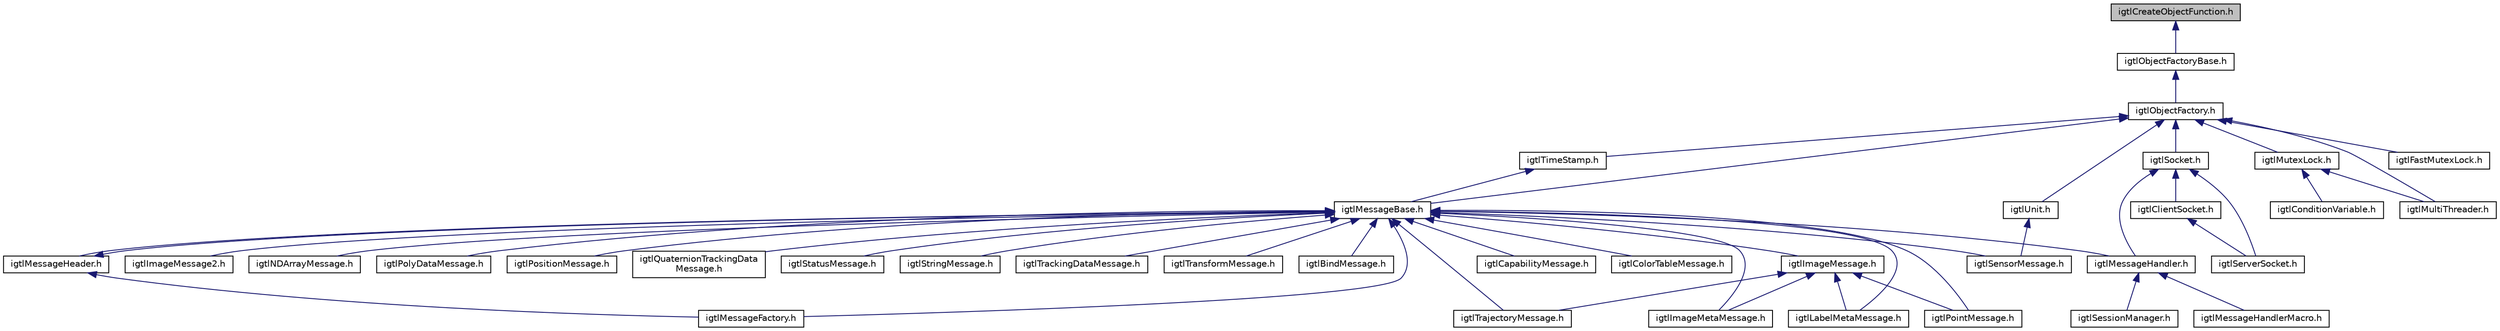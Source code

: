 digraph "igtlCreateObjectFunction.h"
{
  edge [fontname="Helvetica",fontsize="10",labelfontname="Helvetica",labelfontsize="10"];
  node [fontname="Helvetica",fontsize="10",shape=record];
  Node1 [label="igtlCreateObjectFunction.h",height=0.2,width=0.4,color="black", fillcolor="grey75", style="filled", fontcolor="black"];
  Node1 -> Node2 [dir="back",color="midnightblue",fontsize="10",style="solid",fontname="Helvetica"];
  Node2 [label="igtlObjectFactoryBase.h",height=0.2,width=0.4,color="black", fillcolor="white", style="filled",URL="$igtlObjectFactoryBase_8h.html"];
  Node2 -> Node3 [dir="back",color="midnightblue",fontsize="10",style="solid",fontname="Helvetica"];
  Node3 [label="igtlObjectFactory.h",height=0.2,width=0.4,color="black", fillcolor="white", style="filled",URL="$igtlObjectFactory_8h.html"];
  Node3 -> Node4 [dir="back",color="midnightblue",fontsize="10",style="solid",fontname="Helvetica"];
  Node4 [label="igtlMessageBase.h",height=0.2,width=0.4,color="black", fillcolor="white", style="filled",URL="$igtlMessageBase_8h.html"];
  Node4 -> Node5 [dir="back",color="midnightblue",fontsize="10",style="solid",fontname="Helvetica"];
  Node5 [label="igtlBindMessage.h",height=0.2,width=0.4,color="black", fillcolor="white", style="filled",URL="$igtlBindMessage_8h.html"];
  Node4 -> Node6 [dir="back",color="midnightblue",fontsize="10",style="solid",fontname="Helvetica"];
  Node6 [label="igtlMessageHeader.h",height=0.2,width=0.4,color="black", fillcolor="white", style="filled",URL="$igtlMessageHeader_8h.html"];
  Node6 -> Node4 [dir="back",color="midnightblue",fontsize="10",style="solid",fontname="Helvetica"];
  Node6 -> Node7 [dir="back",color="midnightblue",fontsize="10",style="solid",fontname="Helvetica"];
  Node7 [label="igtlMessageFactory.h",height=0.2,width=0.4,color="black", fillcolor="white", style="filled",URL="$igtlMessageFactory_8h.html"];
  Node4 -> Node8 [dir="back",color="midnightblue",fontsize="10",style="solid",fontname="Helvetica"];
  Node8 [label="igtlCapabilityMessage.h",height=0.2,width=0.4,color="black", fillcolor="white", style="filled",URL="$igtlCapabilityMessage_8h.html"];
  Node4 -> Node9 [dir="back",color="midnightblue",fontsize="10",style="solid",fontname="Helvetica"];
  Node9 [label="igtlColorTableMessage.h",height=0.2,width=0.4,color="black", fillcolor="white", style="filled",URL="$igtlColorTableMessage_8h.html"];
  Node4 -> Node10 [dir="back",color="midnightblue",fontsize="10",style="solid",fontname="Helvetica"];
  Node10 [label="igtlImageMessage.h",height=0.2,width=0.4,color="black", fillcolor="white", style="filled",URL="$igtlImageMessage_8h.html"];
  Node10 -> Node11 [dir="back",color="midnightblue",fontsize="10",style="solid",fontname="Helvetica"];
  Node11 [label="igtlImageMetaMessage.h",height=0.2,width=0.4,color="black", fillcolor="white", style="filled",URL="$igtlImageMetaMessage_8h.html"];
  Node10 -> Node12 [dir="back",color="midnightblue",fontsize="10",style="solid",fontname="Helvetica"];
  Node12 [label="igtlLabelMetaMessage.h",height=0.2,width=0.4,color="black", fillcolor="white", style="filled",URL="$igtlLabelMetaMessage_8h.html"];
  Node10 -> Node13 [dir="back",color="midnightblue",fontsize="10",style="solid",fontname="Helvetica"];
  Node13 [label="igtlPointMessage.h",height=0.2,width=0.4,color="black", fillcolor="white", style="filled",URL="$igtlPointMessage_8h.html"];
  Node10 -> Node14 [dir="back",color="midnightblue",fontsize="10",style="solid",fontname="Helvetica"];
  Node14 [label="igtlTrajectoryMessage.h",height=0.2,width=0.4,color="black", fillcolor="white", style="filled",URL="$igtlTrajectoryMessage_8h.html"];
  Node4 -> Node15 [dir="back",color="midnightblue",fontsize="10",style="solid",fontname="Helvetica"];
  Node15 [label="igtlImageMessage2.h",height=0.2,width=0.4,color="black", fillcolor="white", style="filled",URL="$igtlImageMessage2_8h.html"];
  Node4 -> Node11 [dir="back",color="midnightblue",fontsize="10",style="solid",fontname="Helvetica"];
  Node4 -> Node12 [dir="back",color="midnightblue",fontsize="10",style="solid",fontname="Helvetica"];
  Node4 -> Node7 [dir="back",color="midnightblue",fontsize="10",style="solid",fontname="Helvetica"];
  Node4 -> Node16 [dir="back",color="midnightblue",fontsize="10",style="solid",fontname="Helvetica"];
  Node16 [label="igtlMessageHandler.h",height=0.2,width=0.4,color="black", fillcolor="white", style="filled",URL="$igtlMessageHandler_8h.html"];
  Node16 -> Node17 [dir="back",color="midnightblue",fontsize="10",style="solid",fontname="Helvetica"];
  Node17 [label="igtlMessageHandlerMacro.h",height=0.2,width=0.4,color="black", fillcolor="white", style="filled",URL="$igtlMessageHandlerMacro_8h.html"];
  Node16 -> Node18 [dir="back",color="midnightblue",fontsize="10",style="solid",fontname="Helvetica"];
  Node18 [label="igtlSessionManager.h",height=0.2,width=0.4,color="black", fillcolor="white", style="filled",URL="$igtlSessionManager_8h.html"];
  Node4 -> Node19 [dir="back",color="midnightblue",fontsize="10",style="solid",fontname="Helvetica"];
  Node19 [label="igtlNDArrayMessage.h",height=0.2,width=0.4,color="black", fillcolor="white", style="filled",URL="$igtlNDArrayMessage_8h.html"];
  Node4 -> Node13 [dir="back",color="midnightblue",fontsize="10",style="solid",fontname="Helvetica"];
  Node4 -> Node20 [dir="back",color="midnightblue",fontsize="10",style="solid",fontname="Helvetica"];
  Node20 [label="igtlPolyDataMessage.h",height=0.2,width=0.4,color="black", fillcolor="white", style="filled",URL="$igtlPolyDataMessage_8h.html"];
  Node4 -> Node21 [dir="back",color="midnightblue",fontsize="10",style="solid",fontname="Helvetica"];
  Node21 [label="igtlPositionMessage.h",height=0.2,width=0.4,color="black", fillcolor="white", style="filled",URL="$igtlPositionMessage_8h.html"];
  Node4 -> Node22 [dir="back",color="midnightblue",fontsize="10",style="solid",fontname="Helvetica"];
  Node22 [label="igtlQuaternionTrackingData\lMessage.h",height=0.2,width=0.4,color="black", fillcolor="white", style="filled",URL="$igtlQuaternionTrackingDataMessage_8h.html"];
  Node4 -> Node23 [dir="back",color="midnightblue",fontsize="10",style="solid",fontname="Helvetica"];
  Node23 [label="igtlSensorMessage.h",height=0.2,width=0.4,color="black", fillcolor="white", style="filled",URL="$igtlSensorMessage_8h.html"];
  Node4 -> Node24 [dir="back",color="midnightblue",fontsize="10",style="solid",fontname="Helvetica"];
  Node24 [label="igtlStatusMessage.h",height=0.2,width=0.4,color="black", fillcolor="white", style="filled",URL="$igtlStatusMessage_8h.html"];
  Node4 -> Node25 [dir="back",color="midnightblue",fontsize="10",style="solid",fontname="Helvetica"];
  Node25 [label="igtlStringMessage.h",height=0.2,width=0.4,color="black", fillcolor="white", style="filled",URL="$igtlStringMessage_8h.html"];
  Node4 -> Node26 [dir="back",color="midnightblue",fontsize="10",style="solid",fontname="Helvetica"];
  Node26 [label="igtlTrackingDataMessage.h",height=0.2,width=0.4,color="black", fillcolor="white", style="filled",URL="$igtlTrackingDataMessage_8h.html"];
  Node4 -> Node14 [dir="back",color="midnightblue",fontsize="10",style="solid",fontname="Helvetica"];
  Node4 -> Node27 [dir="back",color="midnightblue",fontsize="10",style="solid",fontname="Helvetica"];
  Node27 [label="igtlTransformMessage.h",height=0.2,width=0.4,color="black", fillcolor="white", style="filled",URL="$igtlTransformMessage_8h.html"];
  Node3 -> Node28 [dir="back",color="midnightblue",fontsize="10",style="solid",fontname="Helvetica"];
  Node28 [label="igtlTimeStamp.h",height=0.2,width=0.4,color="black", fillcolor="white", style="filled",URL="$igtlTimeStamp_8h.html"];
  Node28 -> Node4 [dir="back",color="midnightblue",fontsize="10",style="solid",fontname="Helvetica"];
  Node3 -> Node29 [dir="back",color="midnightblue",fontsize="10",style="solid",fontname="Helvetica"];
  Node29 [label="igtlSocket.h",height=0.2,width=0.4,color="black", fillcolor="white", style="filled",URL="$igtlSocket_8h.html"];
  Node29 -> Node30 [dir="back",color="midnightblue",fontsize="10",style="solid",fontname="Helvetica"];
  Node30 [label="igtlClientSocket.h",height=0.2,width=0.4,color="black", fillcolor="white", style="filled",URL="$igtlClientSocket_8h.html"];
  Node30 -> Node31 [dir="back",color="midnightblue",fontsize="10",style="solid",fontname="Helvetica"];
  Node31 [label="igtlServerSocket.h",height=0.2,width=0.4,color="black", fillcolor="white", style="filled",URL="$igtlServerSocket_8h.html"];
  Node29 -> Node16 [dir="back",color="midnightblue",fontsize="10",style="solid",fontname="Helvetica"];
  Node29 -> Node31 [dir="back",color="midnightblue",fontsize="10",style="solid",fontname="Helvetica"];
  Node3 -> Node32 [dir="back",color="midnightblue",fontsize="10",style="solid",fontname="Helvetica"];
  Node32 [label="igtlMutexLock.h",height=0.2,width=0.4,color="black", fillcolor="white", style="filled",URL="$igtlMutexLock_8h.html"];
  Node32 -> Node33 [dir="back",color="midnightblue",fontsize="10",style="solid",fontname="Helvetica"];
  Node33 [label="igtlConditionVariable.h",height=0.2,width=0.4,color="black", fillcolor="white", style="filled",URL="$igtlConditionVariable_8h.html"];
  Node32 -> Node34 [dir="back",color="midnightblue",fontsize="10",style="solid",fontname="Helvetica"];
  Node34 [label="igtlMultiThreader.h",height=0.2,width=0.4,color="black", fillcolor="white", style="filled",URL="$igtlMultiThreader_8h.html"];
  Node3 -> Node35 [dir="back",color="midnightblue",fontsize="10",style="solid",fontname="Helvetica"];
  Node35 [label="igtlFastMutexLock.h",height=0.2,width=0.4,color="black", fillcolor="white", style="filled",URL="$igtlFastMutexLock_8h.html"];
  Node3 -> Node34 [dir="back",color="midnightblue",fontsize="10",style="solid",fontname="Helvetica"];
  Node3 -> Node36 [dir="back",color="midnightblue",fontsize="10",style="solid",fontname="Helvetica"];
  Node36 [label="igtlUnit.h",height=0.2,width=0.4,color="black", fillcolor="white", style="filled",URL="$igtlUnit_8h.html"];
  Node36 -> Node23 [dir="back",color="midnightblue",fontsize="10",style="solid",fontname="Helvetica"];
}
